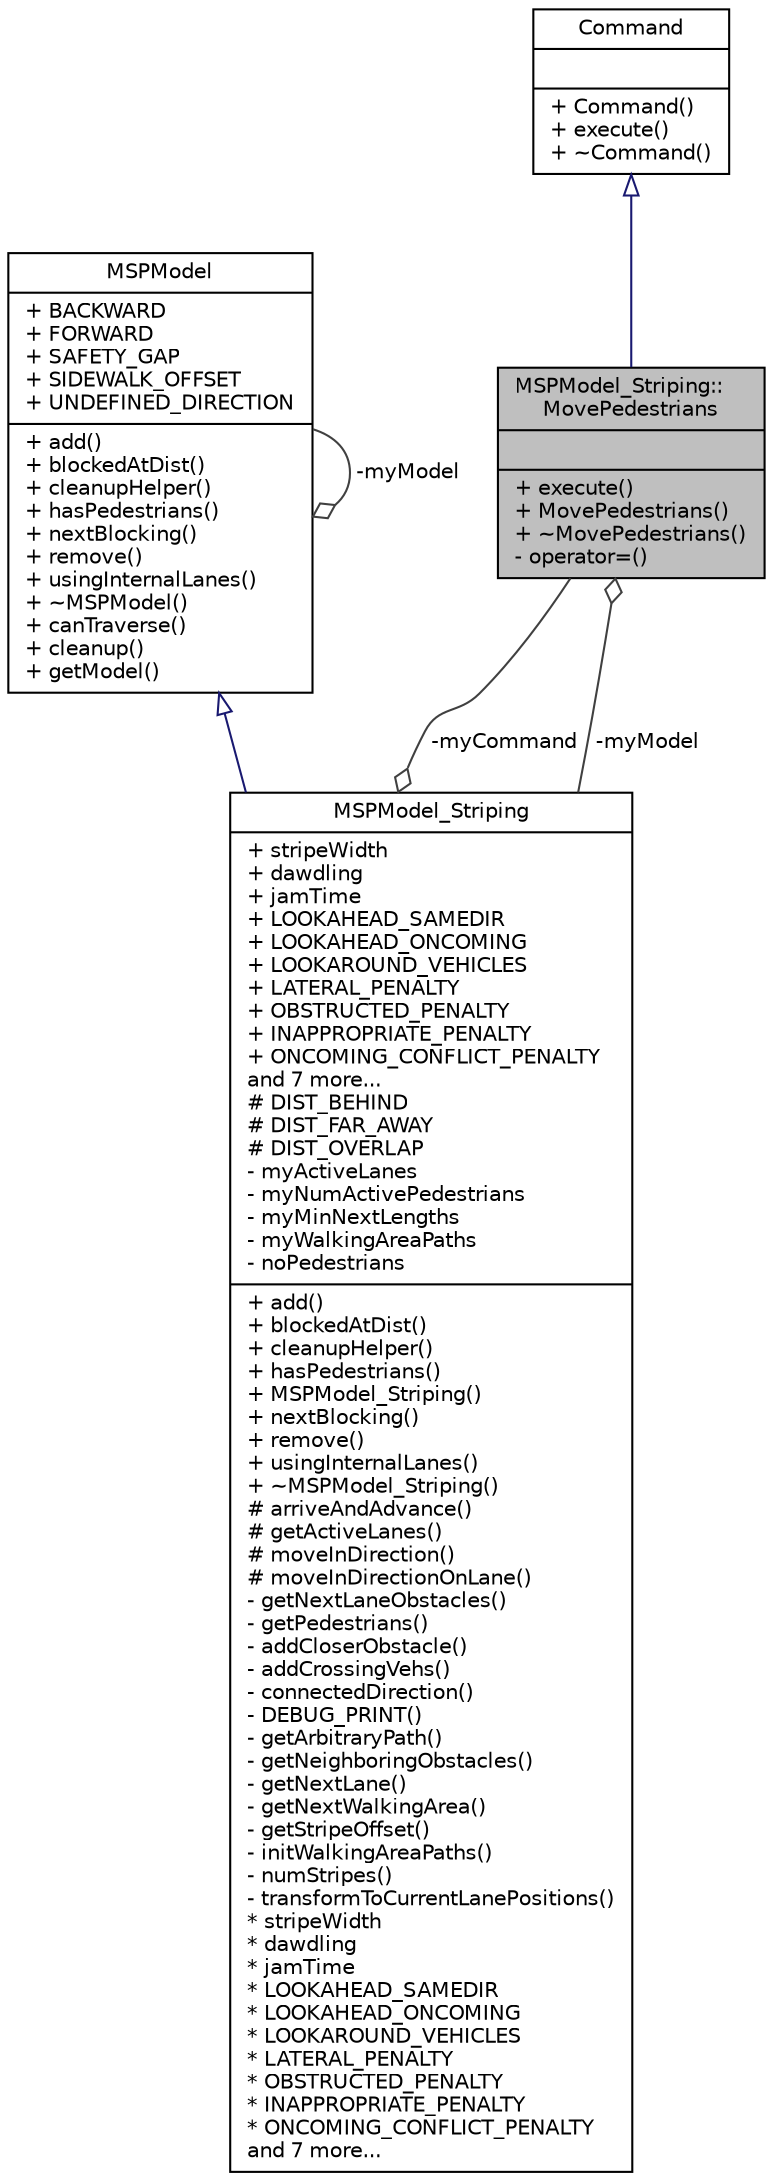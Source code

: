 digraph "MSPModel_Striping::MovePedestrians"
{
  edge [fontname="Helvetica",fontsize="10",labelfontname="Helvetica",labelfontsize="10"];
  node [fontname="Helvetica",fontsize="10",shape=record];
  Node2 [label="{MSPModel_Striping::\lMovePedestrians\n||+ execute()\l+ MovePedestrians()\l+ ~MovePedestrians()\l- operator=()\l}",height=0.2,width=0.4,color="black", fillcolor="grey75", style="filled", fontcolor="black"];
  Node3 -> Node2 [dir="back",color="midnightblue",fontsize="10",style="solid",arrowtail="onormal",fontname="Helvetica"];
  Node3 [label="{Command\n||+ Command()\l+ execute()\l+ ~Command()\l}",height=0.2,width=0.4,color="black", fillcolor="white", style="filled",URL="$d5/d6a/class_command.html",tooltip="Base (microsim) event class. "];
  Node4 -> Node2 [color="grey25",fontsize="10",style="solid",label=" -myModel" ,arrowhead="odiamond",fontname="Helvetica"];
  Node4 [label="{MSPModel_Striping\n|+ stripeWidth\l+ dawdling\l+ jamTime\l+ LOOKAHEAD_SAMEDIR\l+ LOOKAHEAD_ONCOMING\l+ LOOKAROUND_VEHICLES\l+ LATERAL_PENALTY\l+ OBSTRUCTED_PENALTY\l+ INAPPROPRIATE_PENALTY\l+ ONCOMING_CONFLICT_PENALTY\land 7 more...\l# DIST_BEHIND\l# DIST_FAR_AWAY\l# DIST_OVERLAP\l- myActiveLanes\l- myNumActivePedestrians\l- myMinNextLengths\l- myWalkingAreaPaths\l- noPedestrians\l|+ add()\l+ blockedAtDist()\l+ cleanupHelper()\l+ hasPedestrians()\l+ MSPModel_Striping()\l+ nextBlocking()\l+ remove()\l+ usingInternalLanes()\l+ ~MSPModel_Striping()\l# arriveAndAdvance()\l# getActiveLanes()\l# moveInDirection()\l# moveInDirectionOnLane()\l- getNextLaneObstacles()\l- getPedestrians()\l- addCloserObstacle()\l- addCrossingVehs()\l- connectedDirection()\l- DEBUG_PRINT()\l- getArbitraryPath()\l- getNeighboringObstacles()\l- getNextLane()\l- getNextWalkingArea()\l- getStripeOffset()\l- initWalkingAreaPaths()\l- numStripes()\l- transformToCurrentLanePositions()\l* stripeWidth\l* dawdling\l* jamTime\l* LOOKAHEAD_SAMEDIR\l* LOOKAHEAD_ONCOMING\l* LOOKAROUND_VEHICLES\l* LATERAL_PENALTY\l* OBSTRUCTED_PENALTY\l* INAPPROPRIATE_PENALTY\l* ONCOMING_CONFLICT_PENALTY\land 7 more...\l}",height=0.2,width=0.4,color="black", fillcolor="white", style="filled",URL="$d0/d71/class_m_s_p_model___striping.html",tooltip="The pedestrian following model. "];
  Node5 -> Node4 [dir="back",color="midnightblue",fontsize="10",style="solid",arrowtail="onormal",fontname="Helvetica"];
  Node5 [label="{MSPModel\n|+ BACKWARD\l+ FORWARD\l+ SAFETY_GAP\l+ SIDEWALK_OFFSET\l+ UNDEFINED_DIRECTION\l|+ add()\l+ blockedAtDist()\l+ cleanupHelper()\l+ hasPedestrians()\l+ nextBlocking()\l+ remove()\l+ usingInternalLanes()\l+ ~MSPModel()\l+ canTraverse()\l+ cleanup()\l+ getModel()\l}",height=0.2,width=0.4,color="black", fillcolor="white", style="filled",URL="$de/da8/class_m_s_p_model.html",tooltip="The pedestrian following model. "];
  Node5 -> Node5 [color="grey25",fontsize="10",style="solid",label=" -myModel" ,arrowhead="odiamond",fontname="Helvetica"];
  Node2 -> Node4 [color="grey25",fontsize="10",style="solid",label=" -myCommand" ,arrowhead="odiamond",fontname="Helvetica"];
}

